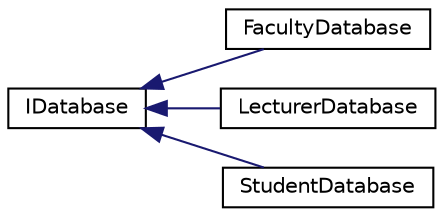 digraph "Graphical Class Hierarchy"
{
 // LATEX_PDF_SIZE
  edge [fontname="Helvetica",fontsize="10",labelfontname="Helvetica",labelfontsize="10"];
  node [fontname="Helvetica",fontsize="10",shape=record];
  rankdir="LR";
  Node0 [label="IDatabase",height=0.2,width=0.4,color="black", fillcolor="white", style="filled",URL="$classIDatabase.html",tooltip="Lớp cơ sở cho các cơ sở dữ liệu sinh viên, giảng viên và khoa."];
  Node0 -> Node1 [dir="back",color="midnightblue",fontsize="10",style="solid",fontname="Helvetica"];
  Node1 [label="FacultyDatabase",height=0.2,width=0.4,color="black", fillcolor="white", style="filled",URL="$classFacultyDatabase.html",tooltip="Lớp cơ sở dữ liệu cho khoa."];
  Node0 -> Node2 [dir="back",color="midnightblue",fontsize="10",style="solid",fontname="Helvetica"];
  Node2 [label="LecturerDatabase",height=0.2,width=0.4,color="black", fillcolor="white", style="filled",URL="$classLecturerDatabase.html",tooltip="Lớp cơ sở dữ liệu cho giảng viên."];
  Node0 -> Node3 [dir="back",color="midnightblue",fontsize="10",style="solid",fontname="Helvetica"];
  Node3 [label="StudentDatabase",height=0.2,width=0.4,color="black", fillcolor="white", style="filled",URL="$classStudentDatabase.html",tooltip="Lớp cơ sở dữ liệu cho sinh viên."];
}
